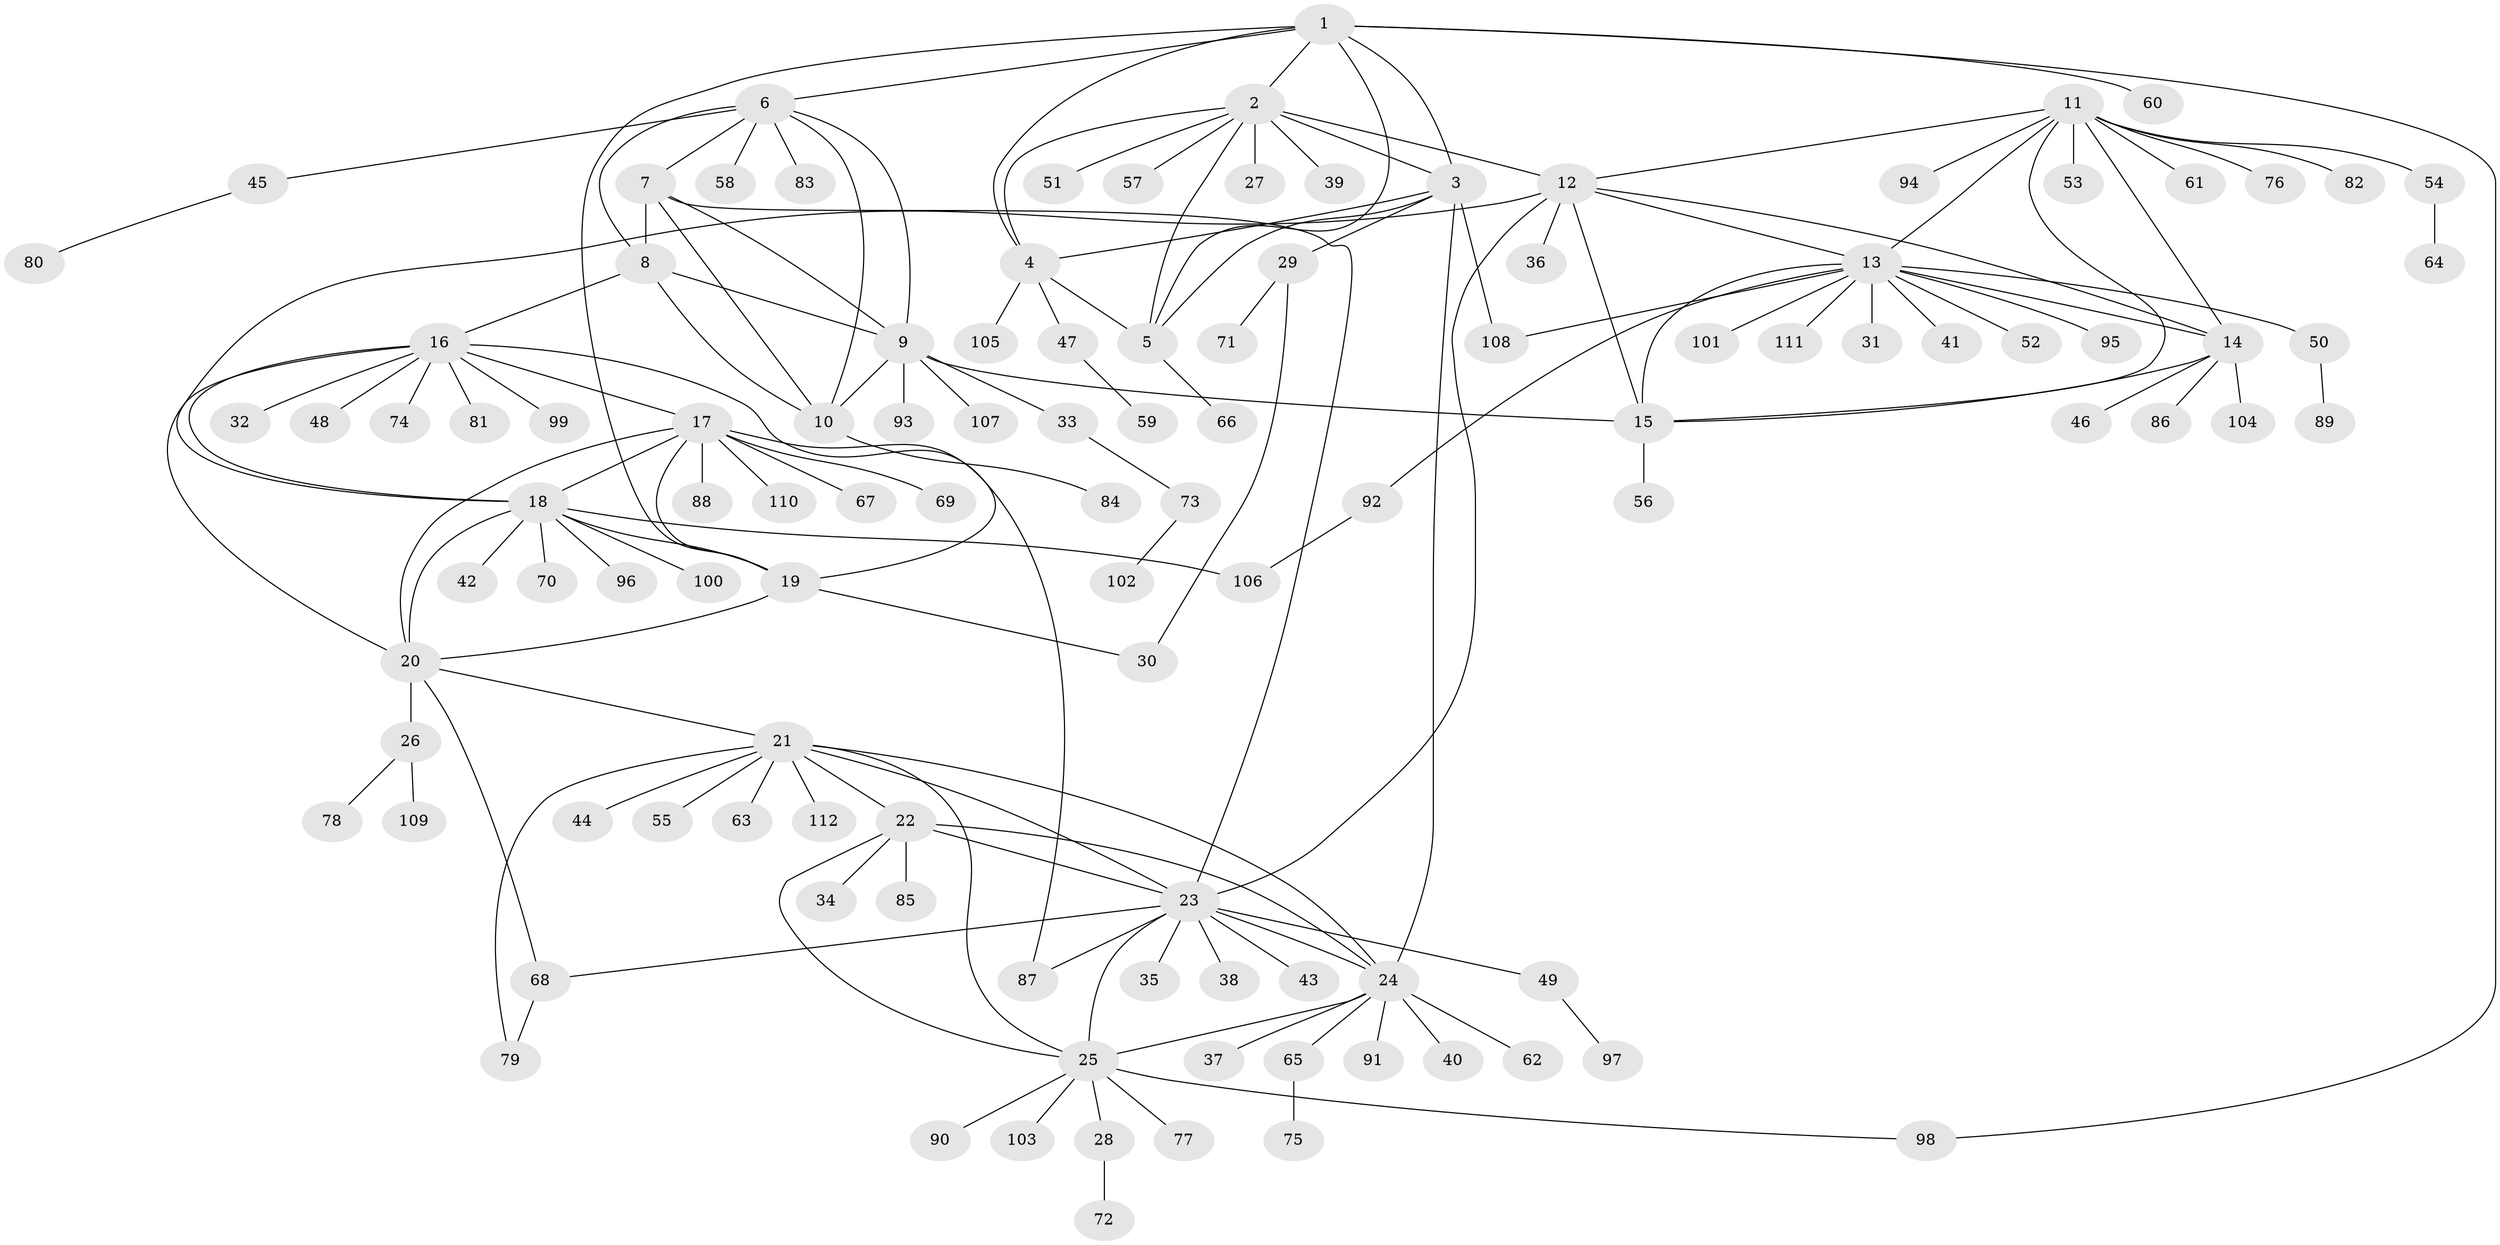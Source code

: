 // coarse degree distribution, {4: 0.045454545454545456, 3: 0.022727272727272728, 6: 0.022727272727272728, 7: 0.045454545454545456, 1: 0.7272727272727273, 10: 0.022727272727272728, 2: 0.045454545454545456, 8: 0.045454545454545456, 9: 0.022727272727272728}
// Generated by graph-tools (version 1.1) at 2025/57/03/04/25 21:57:53]
// undirected, 112 vertices, 154 edges
graph export_dot {
graph [start="1"]
  node [color=gray90,style=filled];
  1;
  2;
  3;
  4;
  5;
  6;
  7;
  8;
  9;
  10;
  11;
  12;
  13;
  14;
  15;
  16;
  17;
  18;
  19;
  20;
  21;
  22;
  23;
  24;
  25;
  26;
  27;
  28;
  29;
  30;
  31;
  32;
  33;
  34;
  35;
  36;
  37;
  38;
  39;
  40;
  41;
  42;
  43;
  44;
  45;
  46;
  47;
  48;
  49;
  50;
  51;
  52;
  53;
  54;
  55;
  56;
  57;
  58;
  59;
  60;
  61;
  62;
  63;
  64;
  65;
  66;
  67;
  68;
  69;
  70;
  71;
  72;
  73;
  74;
  75;
  76;
  77;
  78;
  79;
  80;
  81;
  82;
  83;
  84;
  85;
  86;
  87;
  88;
  89;
  90;
  91;
  92;
  93;
  94;
  95;
  96;
  97;
  98;
  99;
  100;
  101;
  102;
  103;
  104;
  105;
  106;
  107;
  108;
  109;
  110;
  111;
  112;
  1 -- 2;
  1 -- 3;
  1 -- 4;
  1 -- 5;
  1 -- 6;
  1 -- 19;
  1 -- 60;
  1 -- 98;
  2 -- 3;
  2 -- 4;
  2 -- 5;
  2 -- 12;
  2 -- 27;
  2 -- 39;
  2 -- 51;
  2 -- 57;
  3 -- 4;
  3 -- 5;
  3 -- 24;
  3 -- 29;
  3 -- 108;
  4 -- 5;
  4 -- 47;
  4 -- 105;
  5 -- 66;
  6 -- 7;
  6 -- 8;
  6 -- 9;
  6 -- 10;
  6 -- 45;
  6 -- 58;
  6 -- 83;
  7 -- 8;
  7 -- 9;
  7 -- 10;
  7 -- 23;
  8 -- 9;
  8 -- 10;
  8 -- 16;
  9 -- 10;
  9 -- 15;
  9 -- 33;
  9 -- 93;
  9 -- 107;
  10 -- 84;
  11 -- 12;
  11 -- 13;
  11 -- 14;
  11 -- 15;
  11 -- 53;
  11 -- 54;
  11 -- 61;
  11 -- 76;
  11 -- 82;
  11 -- 94;
  12 -- 13;
  12 -- 14;
  12 -- 15;
  12 -- 18;
  12 -- 23;
  12 -- 36;
  13 -- 14;
  13 -- 15;
  13 -- 31;
  13 -- 41;
  13 -- 50;
  13 -- 52;
  13 -- 92;
  13 -- 95;
  13 -- 101;
  13 -- 108;
  13 -- 111;
  14 -- 15;
  14 -- 46;
  14 -- 86;
  14 -- 104;
  15 -- 56;
  16 -- 17;
  16 -- 18;
  16 -- 19;
  16 -- 20;
  16 -- 32;
  16 -- 48;
  16 -- 74;
  16 -- 81;
  16 -- 99;
  17 -- 18;
  17 -- 19;
  17 -- 20;
  17 -- 67;
  17 -- 69;
  17 -- 87;
  17 -- 88;
  17 -- 110;
  18 -- 19;
  18 -- 20;
  18 -- 42;
  18 -- 70;
  18 -- 96;
  18 -- 100;
  18 -- 106;
  19 -- 20;
  19 -- 30;
  20 -- 21;
  20 -- 26;
  20 -- 68;
  21 -- 22;
  21 -- 23;
  21 -- 24;
  21 -- 25;
  21 -- 44;
  21 -- 55;
  21 -- 63;
  21 -- 79;
  21 -- 112;
  22 -- 23;
  22 -- 24;
  22 -- 25;
  22 -- 34;
  22 -- 85;
  23 -- 24;
  23 -- 25;
  23 -- 35;
  23 -- 38;
  23 -- 43;
  23 -- 49;
  23 -- 68;
  23 -- 87;
  24 -- 25;
  24 -- 37;
  24 -- 40;
  24 -- 62;
  24 -- 65;
  24 -- 91;
  25 -- 28;
  25 -- 77;
  25 -- 90;
  25 -- 98;
  25 -- 103;
  26 -- 78;
  26 -- 109;
  28 -- 72;
  29 -- 30;
  29 -- 71;
  33 -- 73;
  45 -- 80;
  47 -- 59;
  49 -- 97;
  50 -- 89;
  54 -- 64;
  65 -- 75;
  68 -- 79;
  73 -- 102;
  92 -- 106;
}
